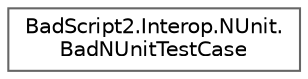 digraph "Graphical Class Hierarchy"
{
 // LATEX_PDF_SIZE
  bgcolor="transparent";
  edge [fontname=Helvetica,fontsize=10,labelfontname=Helvetica,labelfontsize=10];
  node [fontname=Helvetica,fontsize=10,shape=box,height=0.2,width=0.4];
  rankdir="LR";
  Node0 [id="Node000000",label="BadScript2.Interop.NUnit.\lBadNUnitTestCase",height=0.2,width=0.4,color="grey40", fillcolor="white", style="filled",URL="$class_bad_script2_1_1_interop_1_1_n_unit_1_1_bad_n_unit_test_case.html",tooltip=" "];
}
